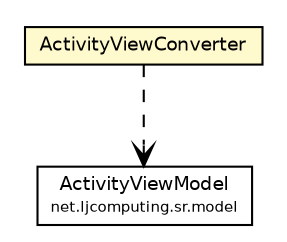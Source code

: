 #!/usr/local/bin/dot
#
# Class diagram 
# Generated by UMLGraph version R5_6 (http://www.umlgraph.org/)
#

digraph G {
	edge [fontname="Helvetica",fontsize=10,labelfontname="Helvetica",labelfontsize=10];
	node [fontname="Helvetica",fontsize=10,shape=plaintext];
	nodesep=0.25;
	ranksep=0.5;
	// net.ljcomputing.sr.ActivityViewConverter
	c735 [label=<<table title="net.ljcomputing.sr.ActivityViewConverter" border="0" cellborder="1" cellspacing="0" cellpadding="2" port="p" bgcolor="lemonChiffon" href="./ActivityViewConverter.html">
		<tr><td><table border="0" cellspacing="0" cellpadding="1">
<tr><td align="center" balign="center"> ActivityViewConverter </td></tr>
		</table></td></tr>
		</table>>, URL="./ActivityViewConverter.html", fontname="Helvetica", fontcolor="black", fontsize=9.0];
	// net.ljcomputing.sr.ActivityViewConverter DEPEND net.ljcomputing.sr.model.ActivityViewModel
	c735:p -> c769:p [taillabel="", label="", headlabel="", fontname="Helvetica", fontcolor="black", fontsize=10.0, color="black", arrowhead=open, style=dashed];
	// net.ljcomputing.sr.model.ActivityViewModel
	c769 [label=<<table title="net.ljcomputing.sr.model.ActivityViewModel" border="0" cellborder="1" cellspacing="0" cellpadding="2" port="p">
		<tr><td><table border="0" cellspacing="0" cellpadding="1">
<tr><td align="center" balign="center"> ActivityViewModel </td></tr>
<tr><td align="center" balign="center"><font point-size="7.0"> net.ljcomputing.sr.model </font></td></tr>
		</table></td></tr>
		</table>>, URL="null", fontname="Helvetica", fontcolor="black", fontsize=9.0];
}

